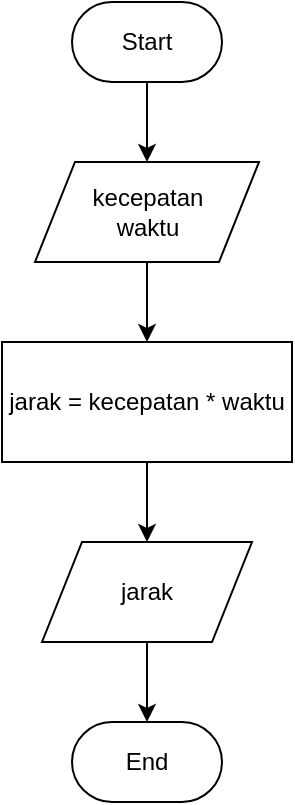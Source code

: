 <mxfile version="21.1.4" type="device">
  <diagram name="Page-1" id="zIbT7uibWnixDBG2sErE">
    <mxGraphModel dx="674" dy="773" grid="1" gridSize="10" guides="1" tooltips="1" connect="1" arrows="1" fold="1" page="1" pageScale="1" pageWidth="850" pageHeight="1100" math="0" shadow="0">
      <root>
        <mxCell id="0" />
        <mxCell id="1" parent="0" />
        <mxCell id="sxstOB8nsY2O3Y1OPMSL-6" value="" style="edgeStyle=orthogonalEdgeStyle;rounded=0;orthogonalLoop=1;jettySize=auto;html=1;" edge="1" parent="1" source="sxstOB8nsY2O3Y1OPMSL-1" target="sxstOB8nsY2O3Y1OPMSL-2">
          <mxGeometry relative="1" as="geometry" />
        </mxCell>
        <mxCell id="sxstOB8nsY2O3Y1OPMSL-1" value="Start" style="rounded=1;whiteSpace=wrap;html=1;arcSize=50;" vertex="1" parent="1">
          <mxGeometry x="388" y="40" width="75" height="40" as="geometry" />
        </mxCell>
        <mxCell id="sxstOB8nsY2O3Y1OPMSL-7" value="" style="edgeStyle=orthogonalEdgeStyle;rounded=0;orthogonalLoop=1;jettySize=auto;html=1;" edge="1" parent="1" source="sxstOB8nsY2O3Y1OPMSL-2" target="sxstOB8nsY2O3Y1OPMSL-3">
          <mxGeometry relative="1" as="geometry" />
        </mxCell>
        <mxCell id="sxstOB8nsY2O3Y1OPMSL-2" value="kecepatan&lt;br&gt;waktu" style="shape=parallelogram;perimeter=parallelogramPerimeter;whiteSpace=wrap;html=1;fixedSize=1;" vertex="1" parent="1">
          <mxGeometry x="369.5" y="120" width="112" height="50" as="geometry" />
        </mxCell>
        <mxCell id="sxstOB8nsY2O3Y1OPMSL-8" value="" style="edgeStyle=orthogonalEdgeStyle;rounded=0;orthogonalLoop=1;jettySize=auto;html=1;" edge="1" parent="1" source="sxstOB8nsY2O3Y1OPMSL-3" target="sxstOB8nsY2O3Y1OPMSL-4">
          <mxGeometry relative="1" as="geometry" />
        </mxCell>
        <mxCell id="sxstOB8nsY2O3Y1OPMSL-3" value="jarak = kecepatan * waktu" style="rounded=0;whiteSpace=wrap;html=1;" vertex="1" parent="1">
          <mxGeometry x="353" y="210" width="145" height="60" as="geometry" />
        </mxCell>
        <mxCell id="sxstOB8nsY2O3Y1OPMSL-9" value="" style="edgeStyle=orthogonalEdgeStyle;rounded=0;orthogonalLoop=1;jettySize=auto;html=1;" edge="1" parent="1" source="sxstOB8nsY2O3Y1OPMSL-4" target="sxstOB8nsY2O3Y1OPMSL-5">
          <mxGeometry relative="1" as="geometry" />
        </mxCell>
        <mxCell id="sxstOB8nsY2O3Y1OPMSL-4" value="jarak" style="shape=parallelogram;perimeter=parallelogramPerimeter;whiteSpace=wrap;html=1;fixedSize=1;" vertex="1" parent="1">
          <mxGeometry x="373" y="310" width="105" height="50" as="geometry" />
        </mxCell>
        <mxCell id="sxstOB8nsY2O3Y1OPMSL-5" value="End" style="rounded=1;whiteSpace=wrap;html=1;arcSize=50;" vertex="1" parent="1">
          <mxGeometry x="388" y="400" width="75" height="40" as="geometry" />
        </mxCell>
      </root>
    </mxGraphModel>
  </diagram>
</mxfile>
